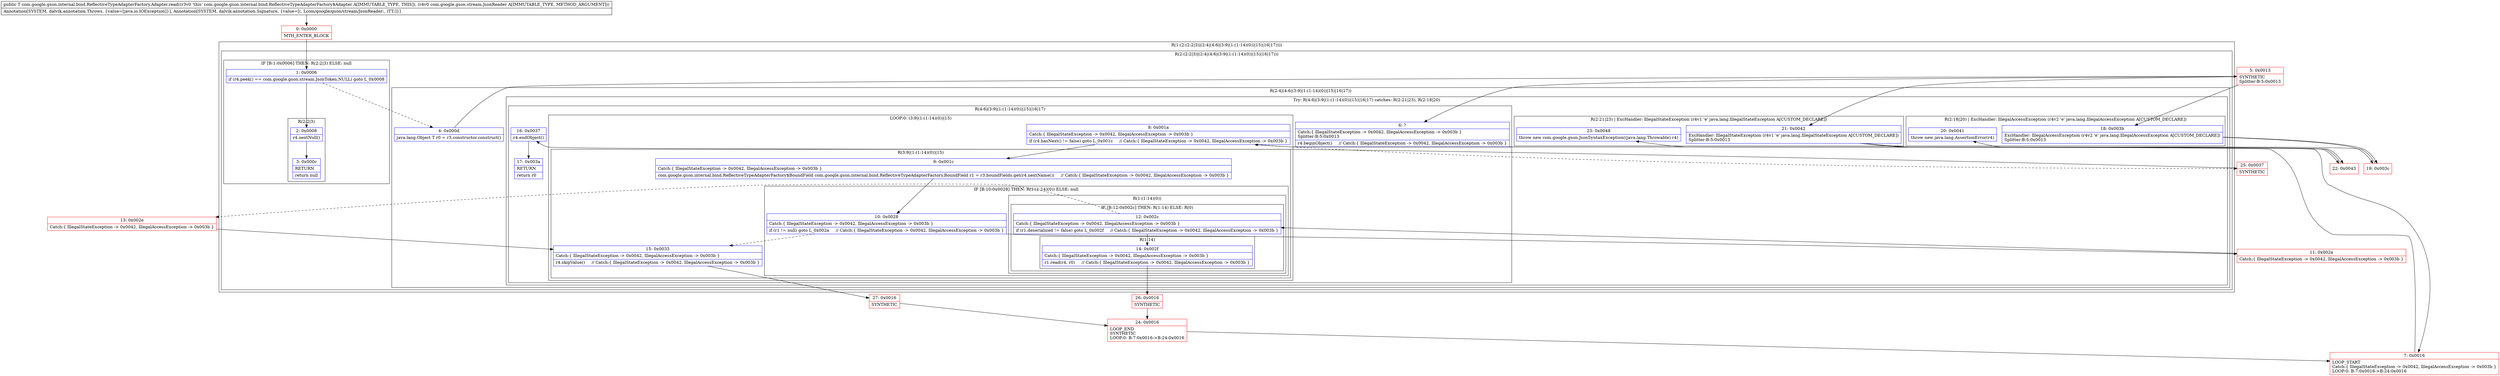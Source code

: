 digraph "CFG forcom.google.gson.internal.bind.ReflectiveTypeAdapterFactory.Adapter.read(Lcom\/google\/gson\/stream\/JsonReader;)Ljava\/lang\/Object;" {
subgraph cluster_Region_481832945 {
label = "R(1:(2:(2:2|3)|(2:4|(4:6|(3:9|(1:(1:14)(0))|15)|16|17))))";
node [shape=record,color=blue];
subgraph cluster_Region_1307577619 {
label = "R(2:(2:2|3)|(2:4|(4:6|(3:9|(1:(1:14)(0))|15)|16|17)))";
node [shape=record,color=blue];
subgraph cluster_IfRegion_805470256 {
label = "IF [B:1:0x0006] THEN: R(2:2|3) ELSE: null";
node [shape=record,color=blue];
Node_1 [shape=record,label="{1\:\ 0x0006|if (r4.peek() == com.google.gson.stream.JsonToken.NULL) goto L_0x0008\l}"];
subgraph cluster_Region_688253296 {
label = "R(2:2|3)";
node [shape=record,color=blue];
Node_2 [shape=record,label="{2\:\ 0x0008|r4.nextNull()\l}"];
Node_3 [shape=record,label="{3\:\ 0x000c|RETURN\l|return null\l}"];
}
}
subgraph cluster_Region_843493893 {
label = "R(2:4|(4:6|(3:9|(1:(1:14)(0))|15)|16|17))";
node [shape=record,color=blue];
Node_4 [shape=record,label="{4\:\ 0x000d|java.lang.Object T r0 = r3.constructor.construct()\l}"];
subgraph cluster_TryCatchRegion_1948224518 {
label = "Try: R(4:6|(3:9|(1:(1:14)(0))|15)|16|17) catches: R(2:21|23), R(2:18|20)";
node [shape=record,color=blue];
subgraph cluster_Region_2049281209 {
label = "R(4:6|(3:9|(1:(1:14)(0))|15)|16|17)";
node [shape=record,color=blue];
Node_6 [shape=record,label="{6\:\ ?|Catch:\{ IllegalStateException \-\> 0x0042, IllegalAccessException \-\> 0x003b \}\lSplitter:B:5:0x0013\l|r4.beginObject()     \/\/ Catch:\{ IllegalStateException \-\> 0x0042, IllegalAccessException \-\> 0x003b \}\l}"];
subgraph cluster_LoopRegion_961191683 {
label = "LOOP:0: (3:9|(1:(1:14)(0))|15)";
node [shape=record,color=blue];
Node_8 [shape=record,label="{8\:\ 0x001a|Catch:\{ IllegalStateException \-\> 0x0042, IllegalAccessException \-\> 0x003b \}\l|if (r4.hasNext() != false) goto L_0x001c     \/\/ Catch:\{ IllegalStateException \-\> 0x0042, IllegalAccessException \-\> 0x003b \}\l}"];
subgraph cluster_Region_1273323066 {
label = "R(3:9|(1:(1:14)(0))|15)";
node [shape=record,color=blue];
Node_9 [shape=record,label="{9\:\ 0x001c|Catch:\{ IllegalStateException \-\> 0x0042, IllegalAccessException \-\> 0x003b \}\l|com.google.gson.internal.bind.ReflectiveTypeAdapterFactory$BoundField com.google.gson.internal.bind.ReflectiveTypeAdapterFactory.BoundField r1 = r3.boundFields.get(r4.nextName())     \/\/ Catch:\{ IllegalStateException \-\> 0x0042, IllegalAccessException \-\> 0x003b \}\l}"];
subgraph cluster_IfRegion_1278479321 {
label = "IF [B:10:0x0028] THEN: R(1:(1:14)(0)) ELSE: null";
node [shape=record,color=blue];
Node_10 [shape=record,label="{10\:\ 0x0028|Catch:\{ IllegalStateException \-\> 0x0042, IllegalAccessException \-\> 0x003b \}\l|if (r1 != null) goto L_0x002a     \/\/ Catch:\{ IllegalStateException \-\> 0x0042, IllegalAccessException \-\> 0x003b \}\l}"];
subgraph cluster_Region_502111002 {
label = "R(1:(1:14)(0))";
node [shape=record,color=blue];
subgraph cluster_IfRegion_607552110 {
label = "IF [B:12:0x002c] THEN: R(1:14) ELSE: R(0)";
node [shape=record,color=blue];
Node_12 [shape=record,label="{12\:\ 0x002c|Catch:\{ IllegalStateException \-\> 0x0042, IllegalAccessException \-\> 0x003b \}\l|if (r1.deserialized != false) goto L_0x002f     \/\/ Catch:\{ IllegalStateException \-\> 0x0042, IllegalAccessException \-\> 0x003b \}\l}"];
subgraph cluster_Region_704127563 {
label = "R(1:14)";
node [shape=record,color=blue];
Node_14 [shape=record,label="{14\:\ 0x002f|Catch:\{ IllegalStateException \-\> 0x0042, IllegalAccessException \-\> 0x003b \}\l|r1.read(r4, r0)     \/\/ Catch:\{ IllegalStateException \-\> 0x0042, IllegalAccessException \-\> 0x003b \}\l}"];
}
subgraph cluster_Region_463843262 {
label = "R(0)";
node [shape=record,color=blue];
}
}
}
}
Node_15 [shape=record,label="{15\:\ 0x0033|Catch:\{ IllegalStateException \-\> 0x0042, IllegalAccessException \-\> 0x003b \}\l|r4.skipValue()     \/\/ Catch:\{ IllegalStateException \-\> 0x0042, IllegalAccessException \-\> 0x003b \}\l}"];
}
}
Node_16 [shape=record,label="{16\:\ 0x0037|r4.endObject()\l}"];
Node_17 [shape=record,label="{17\:\ 0x003a|RETURN\l|return r0\l}"];
}
subgraph cluster_Region_332562288 {
label = "R(2:21|23) | ExcHandler: IllegalStateException (r4v1 'e' java.lang.IllegalStateException A[CUSTOM_DECLARE])\l";
node [shape=record,color=blue];
Node_21 [shape=record,label="{21\:\ 0x0042|ExcHandler: IllegalStateException (r4v1 'e' java.lang.IllegalStateException A[CUSTOM_DECLARE])\lSplitter:B:5:0x0013\l}"];
Node_23 [shape=record,label="{23\:\ 0x0048|throw new com.google.gson.JsonSyntaxException((java.lang.Throwable) r4)\l}"];
}
subgraph cluster_Region_2114803854 {
label = "R(2:18|20) | ExcHandler: IllegalAccessException (r4v2 'e' java.lang.IllegalAccessException A[CUSTOM_DECLARE])\l";
node [shape=record,color=blue];
Node_18 [shape=record,label="{18\:\ 0x003b|ExcHandler: IllegalAccessException (r4v2 'e' java.lang.IllegalAccessException A[CUSTOM_DECLARE])\lSplitter:B:5:0x0013\l}"];
Node_20 [shape=record,label="{20\:\ 0x0041|throw new java.lang.AssertionError(r4)\l}"];
}
}
}
}
}
subgraph cluster_Region_332562288 {
label = "R(2:21|23) | ExcHandler: IllegalStateException (r4v1 'e' java.lang.IllegalStateException A[CUSTOM_DECLARE])\l";
node [shape=record,color=blue];
Node_21 [shape=record,label="{21\:\ 0x0042|ExcHandler: IllegalStateException (r4v1 'e' java.lang.IllegalStateException A[CUSTOM_DECLARE])\lSplitter:B:5:0x0013\l}"];
Node_23 [shape=record,label="{23\:\ 0x0048|throw new com.google.gson.JsonSyntaxException((java.lang.Throwable) r4)\l}"];
}
subgraph cluster_Region_2114803854 {
label = "R(2:18|20) | ExcHandler: IllegalAccessException (r4v2 'e' java.lang.IllegalAccessException A[CUSTOM_DECLARE])\l";
node [shape=record,color=blue];
Node_18 [shape=record,label="{18\:\ 0x003b|ExcHandler: IllegalAccessException (r4v2 'e' java.lang.IllegalAccessException A[CUSTOM_DECLARE])\lSplitter:B:5:0x0013\l}"];
Node_20 [shape=record,label="{20\:\ 0x0041|throw new java.lang.AssertionError(r4)\l}"];
}
Node_0 [shape=record,color=red,label="{0\:\ 0x0000|MTH_ENTER_BLOCK\l}"];
Node_5 [shape=record,color=red,label="{5\:\ 0x0013|SYNTHETIC\lSplitter:B:5:0x0013\l}"];
Node_7 [shape=record,color=red,label="{7\:\ 0x0016|LOOP_START\lCatch:\{ IllegalStateException \-\> 0x0042, IllegalAccessException \-\> 0x003b \}\lLOOP:0: B:7:0x0016\-\>B:24:0x0016\l}"];
Node_11 [shape=record,color=red,label="{11\:\ 0x002a|Catch:\{ IllegalStateException \-\> 0x0042, IllegalAccessException \-\> 0x003b \}\l}"];
Node_13 [shape=record,color=red,label="{13\:\ 0x002e|Catch:\{ IllegalStateException \-\> 0x0042, IllegalAccessException \-\> 0x003b \}\l}"];
Node_19 [shape=record,color=red,label="{19\:\ 0x003c}"];
Node_22 [shape=record,color=red,label="{22\:\ 0x0043}"];
Node_24 [shape=record,color=red,label="{24\:\ 0x0016|LOOP_END\lSYNTHETIC\lLOOP:0: B:7:0x0016\-\>B:24:0x0016\l}"];
Node_25 [shape=record,color=red,label="{25\:\ 0x0037|SYNTHETIC\l}"];
Node_26 [shape=record,color=red,label="{26\:\ 0x0016|SYNTHETIC\l}"];
Node_27 [shape=record,color=red,label="{27\:\ 0x0016|SYNTHETIC\l}"];
MethodNode[shape=record,label="{public T com.google.gson.internal.bind.ReflectiveTypeAdapterFactory.Adapter.read((r3v0 'this' com.google.gson.internal.bind.ReflectiveTypeAdapterFactory$Adapter A[IMMUTABLE_TYPE, THIS]), (r4v0 com.google.gson.stream.JsonReader A[IMMUTABLE_TYPE, METHOD_ARGUMENT]))  | Annotation[SYSTEM, dalvik.annotation.Throws, \{value=[java.io.IOException]\}], Annotation[SYSTEM, dalvik.annotation.Signature, \{value=[(, Lcom\/google\/gson\/stream\/JsonReader;, )TT;]\}]\l}"];
MethodNode -> Node_0;
Node_1 -> Node_2;
Node_1 -> Node_4[style=dashed];
Node_2 -> Node_3;
Node_4 -> Node_5;
Node_6 -> Node_7;
Node_8 -> Node_9;
Node_8 -> Node_25[style=dashed];
Node_9 -> Node_10;
Node_10 -> Node_11;
Node_10 -> Node_15[style=dashed];
Node_12 -> Node_13[style=dashed];
Node_12 -> Node_14;
Node_14 -> Node_26;
Node_15 -> Node_27;
Node_16 -> Node_17;
Node_21 -> Node_22;
Node_18 -> Node_19;
Node_21 -> Node_22;
Node_18 -> Node_19;
Node_0 -> Node_1;
Node_5 -> Node_6;
Node_5 -> Node_21;
Node_5 -> Node_18;
Node_7 -> Node_8;
Node_11 -> Node_12;
Node_13 -> Node_15;
Node_19 -> Node_20;
Node_22 -> Node_23;
Node_24 -> Node_7;
Node_25 -> Node_16;
Node_26 -> Node_24;
Node_27 -> Node_24;
}

